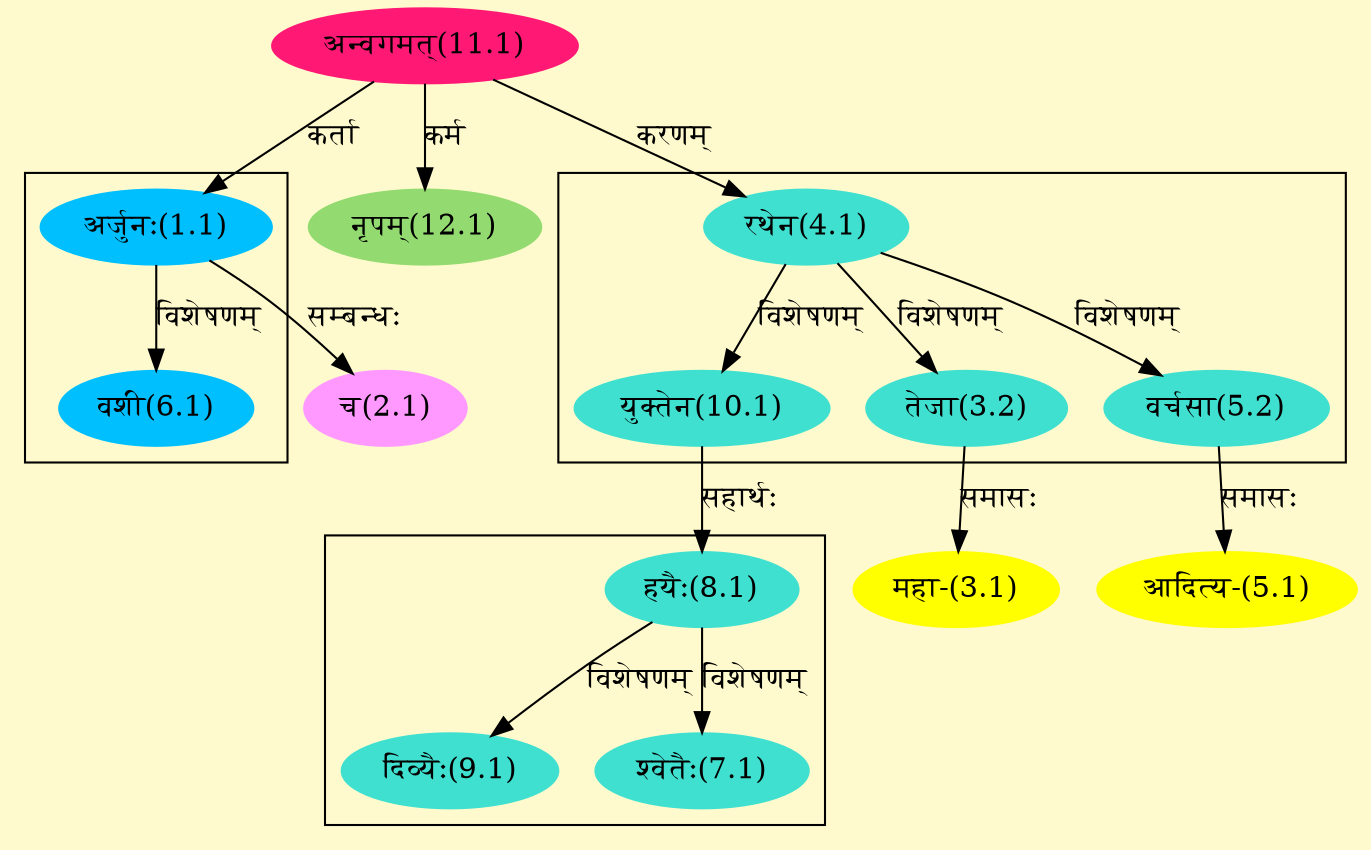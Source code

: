 digraph G{
rankdir=BT;
 compound=true;
 bgcolor="lemonchiffon1";

subgraph cluster_1{
Node3_2 [style=filled, color="#40E0D0" label = "तेजा(3.2)"]
Node4_1 [style=filled, color="#40E0D0" label = "रथेन(4.1)"]
Node5_2 [style=filled, color="#40E0D0" label = "वर्चसा(5.2)"]
Node10_1 [style=filled, color="#40E0D0" label = "युक्तेन(10.1)"]

}

subgraph cluster_2{
Node6_1 [style=filled, color="#00BFFF" label = "वशी(6.1)"]
Node1_1 [style=filled, color="#00BFFF" label = "अर्जुनः(1.1)"]

}

subgraph cluster_3{
Node7_1 [style=filled, color="#40E0D0" label = "श्वेतैः(7.1)"]
Node8_1 [style=filled, color="#40E0D0" label = "हयैः(8.1)"]
Node9_1 [style=filled, color="#40E0D0" label = "दिव्यैः(9.1)"]

}
Node1_1 [style=filled, color="#00BFFF" label = "अर्जुनः(1.1)"]
Node11_1 [style=filled, color="#FF1975" label = "अन्वगमत्(11.1)"]
Node2_1 [style=filled, color="#FF99FF" label = "च(2.1)"]
Node3_1 [style=filled, color="#FFFF00" label = "महा-(3.1)"]
Node3_2 [style=filled, color="#40E0D0" label = "तेजा(3.2)"]
Node4_1 [style=filled, color="#40E0D0" label = "रथेन(4.1)"]
Node5_1 [style=filled, color="#FFFF00" label = "आदित्य-(5.1)"]
Node5_2 [style=filled, color="#40E0D0" label = "वर्चसा(5.2)"]
Node8_1 [style=filled, color="#40E0D0" label = "हयैः(8.1)"]
Node10_1 [style=filled, color="#40E0D0" label = "युक्तेन(10.1)"]
Node12_1 [style=filled, color="#93DB70" label = "नृपम्(12.1)"]
/* Start of Relations section */

Node1_1 -> Node11_1 [  label="कर्ता"  dir="back" ]
Node2_1 -> Node1_1 [  label="सम्बन्धः"  dir="back" ]
Node3_1 -> Node3_2 [  label="समासः"  dir="back" ]
Node3_2 -> Node4_1 [  label="विशेषणम्"  dir="back" ]
Node4_1 -> Node11_1 [  label="करणम्"  dir="back" ]
Node5_1 -> Node5_2 [  label="समासः"  dir="back" ]
Node5_2 -> Node4_1 [  label="विशेषणम्"  dir="back" ]
Node6_1 -> Node1_1 [  label="विशेषणम्"  dir="back" ]
Node7_1 -> Node8_1 [  label="विशेषणम्"  dir="back" ]
Node8_1 -> Node10_1 [  label="सहार्थः"  dir="back" ]
Node9_1 -> Node8_1 [  label="विशेषणम्"  dir="back" ]
Node10_1 -> Node4_1 [  label="विशेषणम्"  dir="back" ]
Node12_1 -> Node11_1 [  label="कर्म"  dir="back" ]
}
